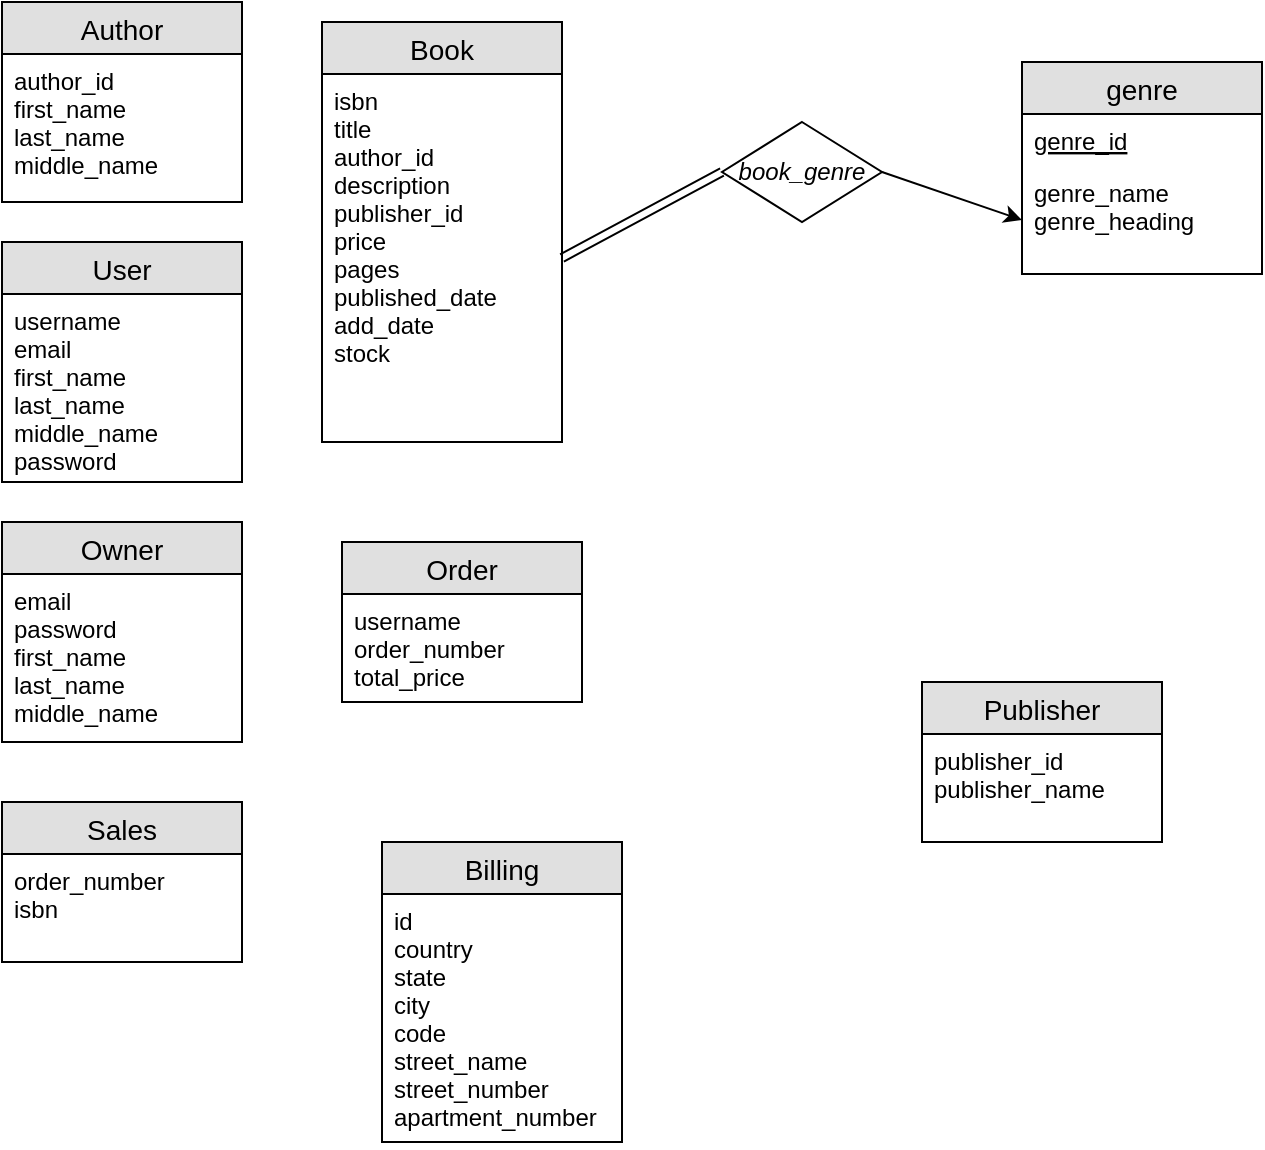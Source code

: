 <mxfile version="12.7.9" type="device"><diagram id="4tEYAnC1mhWH7zsCXLk8" name="Page-1"><mxGraphModel dx="786" dy="625" grid="1" gridSize="10" guides="1" tooltips="1" connect="1" arrows="1" fold="1" page="1" pageScale="1" pageWidth="850" pageHeight="1100" math="0" shadow="0"><root><mxCell id="0"/><mxCell id="1" parent="0"/><mxCell id="v2aKceaVkKOtC62IMyCD-1" value="Book" style="swimlane;fontStyle=0;childLayout=stackLayout;horizontal=1;startSize=26;fillColor=#e0e0e0;horizontalStack=0;resizeParent=1;resizeParentMax=0;resizeLast=0;collapsible=1;marginBottom=0;swimlaneFillColor=#ffffff;align=center;fontSize=14;" parent="1" vertex="1"><mxGeometry x="180" y="40" width="120" height="210" as="geometry"/></mxCell><mxCell id="v2aKceaVkKOtC62IMyCD-2" value="isbn&#10;title&#10;author_id&#10;description&#10;publisher_id&#10;price&#10;pages&#10;published_date&#10;add_date&#10;stock" style="text;strokeColor=none;fillColor=none;spacingLeft=4;spacingRight=4;overflow=hidden;rotatable=0;points=[[0,0.5],[1,0.5]];portConstraint=eastwest;fontSize=12;" parent="v2aKceaVkKOtC62IMyCD-1" vertex="1"><mxGeometry y="26" width="120" height="184" as="geometry"/></mxCell><mxCell id="VrsxJqO9G6tDZMLgXtTJ-1" value="Author" style="swimlane;fontStyle=0;childLayout=stackLayout;horizontal=1;startSize=26;fillColor=#e0e0e0;horizontalStack=0;resizeParent=1;resizeParentMax=0;resizeLast=0;collapsible=1;marginBottom=0;swimlaneFillColor=#ffffff;align=center;fontSize=14;" parent="1" vertex="1"><mxGeometry x="20" y="30" width="120" height="100" as="geometry"/></mxCell><mxCell id="VrsxJqO9G6tDZMLgXtTJ-2" value="author_id&#10;first_name&#10;last_name&#10;middle_name&#10;" style="text;strokeColor=none;fillColor=none;spacingLeft=4;spacingRight=4;overflow=hidden;rotatable=0;points=[[0,0.5],[1,0.5]];portConstraint=eastwest;fontSize=12;" parent="VrsxJqO9G6tDZMLgXtTJ-1" vertex="1"><mxGeometry y="26" width="120" height="74" as="geometry"/></mxCell><mxCell id="9rsnlHbPOscB6aK65YCK-1" value="User" style="swimlane;fontStyle=0;childLayout=stackLayout;horizontal=1;startSize=26;fillColor=#e0e0e0;horizontalStack=0;resizeParent=1;resizeParentMax=0;resizeLast=0;collapsible=1;marginBottom=0;swimlaneFillColor=#ffffff;align=center;fontSize=14;" vertex="1" parent="1"><mxGeometry x="20" y="150" width="120" height="120" as="geometry"/></mxCell><mxCell id="9rsnlHbPOscB6aK65YCK-2" value="username&#10;email&#10;first_name&#10;last_name&#10;middle_name&#10;password&#10;" style="text;strokeColor=none;fillColor=none;spacingLeft=4;spacingRight=4;overflow=hidden;rotatable=0;points=[[0,0.5],[1,0.5]];portConstraint=eastwest;fontSize=12;" vertex="1" parent="9rsnlHbPOscB6aK65YCK-1"><mxGeometry y="26" width="120" height="94" as="geometry"/></mxCell><mxCell id="9rsnlHbPOscB6aK65YCK-3" value="Owner" style="swimlane;fontStyle=0;childLayout=stackLayout;horizontal=1;startSize=26;fillColor=#e0e0e0;horizontalStack=0;resizeParent=1;resizeParentMax=0;resizeLast=0;collapsible=1;marginBottom=0;swimlaneFillColor=#ffffff;align=center;fontSize=14;" vertex="1" parent="1"><mxGeometry x="20" y="290" width="120" height="110" as="geometry"/></mxCell><mxCell id="9rsnlHbPOscB6aK65YCK-4" value="email&#10;password&#10;first_name&#10;last_name&#10;middle_name" style="text;strokeColor=none;fillColor=none;spacingLeft=4;spacingRight=4;overflow=hidden;rotatable=0;points=[[0,0.5],[1,0.5]];portConstraint=eastwest;fontSize=12;" vertex="1" parent="9rsnlHbPOscB6aK65YCK-3"><mxGeometry y="26" width="120" height="84" as="geometry"/></mxCell><mxCell id="9rsnlHbPOscB6aK65YCK-6" value="Order" style="swimlane;fontStyle=0;childLayout=stackLayout;horizontal=1;startSize=26;fillColor=#e0e0e0;horizontalStack=0;resizeParent=1;resizeParentMax=0;resizeLast=0;collapsible=1;marginBottom=0;swimlaneFillColor=#ffffff;align=center;fontSize=14;" vertex="1" parent="1"><mxGeometry x="190" y="300" width="120" height="80" as="geometry"/></mxCell><mxCell id="9rsnlHbPOscB6aK65YCK-7" value="username&#10;order_number&#10;total_price&#10;&#10;" style="text;strokeColor=none;fillColor=none;spacingLeft=4;spacingRight=4;overflow=hidden;rotatable=0;points=[[0,0.5],[1,0.5]];portConstraint=eastwest;fontSize=12;" vertex="1" parent="9rsnlHbPOscB6aK65YCK-6"><mxGeometry y="26" width="120" height="54" as="geometry"/></mxCell><mxCell id="9rsnlHbPOscB6aK65YCK-8" value="Sales" style="swimlane;fontStyle=0;childLayout=stackLayout;horizontal=1;startSize=26;fillColor=#e0e0e0;horizontalStack=0;resizeParent=1;resizeParentMax=0;resizeLast=0;collapsible=1;marginBottom=0;swimlaneFillColor=#ffffff;align=center;fontSize=14;" vertex="1" parent="1"><mxGeometry x="20" y="430" width="120" height="80" as="geometry"/></mxCell><mxCell id="9rsnlHbPOscB6aK65YCK-9" value="order_number&#10;isbn&#10;" style="text;strokeColor=none;fillColor=none;spacingLeft=4;spacingRight=4;overflow=hidden;rotatable=0;points=[[0,0.5],[1,0.5]];portConstraint=eastwest;fontSize=12;" vertex="1" parent="9rsnlHbPOscB6aK65YCK-8"><mxGeometry y="26" width="120" height="54" as="geometry"/></mxCell><mxCell id="9rsnlHbPOscB6aK65YCK-10" value="genre" style="swimlane;fontStyle=0;childLayout=stackLayout;horizontal=1;startSize=26;fillColor=#e0e0e0;horizontalStack=0;resizeParent=1;resizeParentMax=0;resizeLast=0;collapsible=1;marginBottom=0;swimlaneFillColor=#ffffff;align=center;fontSize=14;" vertex="1" parent="1"><mxGeometry x="530" y="60" width="120" height="106" as="geometry"><mxRectangle x="530" y="60" width="70" height="26" as="alternateBounds"/></mxGeometry></mxCell><mxCell id="9rsnlHbPOscB6aK65YCK-42" value="genre_id" style="text;strokeColor=none;fillColor=none;spacingLeft=4;spacingRight=4;overflow=hidden;rotatable=0;points=[[0,0.5],[1,0.5]];portConstraint=eastwest;fontSize=12;fontStyle=4" vertex="1" parent="9rsnlHbPOscB6aK65YCK-10"><mxGeometry y="26" width="120" height="26" as="geometry"/></mxCell><mxCell id="9rsnlHbPOscB6aK65YCK-11" value="genre_name&#10;genre_heading" style="text;strokeColor=none;fillColor=none;spacingLeft=4;spacingRight=4;overflow=hidden;rotatable=0;points=[[0,0.5],[1,0.5]];portConstraint=eastwest;fontSize=12;fontStyle=0" vertex="1" parent="9rsnlHbPOscB6aK65YCK-10"><mxGeometry y="52" width="120" height="54" as="geometry"/></mxCell><mxCell id="9rsnlHbPOscB6aK65YCK-12" value="Publisher" style="swimlane;fontStyle=0;childLayout=stackLayout;horizontal=1;startSize=26;fillColor=#e0e0e0;horizontalStack=0;resizeParent=1;resizeParentMax=0;resizeLast=0;collapsible=1;marginBottom=0;swimlaneFillColor=#ffffff;align=center;fontSize=14;" vertex="1" parent="1"><mxGeometry x="480" y="370" width="120" height="80" as="geometry"/></mxCell><mxCell id="9rsnlHbPOscB6aK65YCK-13" value="publisher_id&#10;publisher_name&#10;" style="text;strokeColor=none;fillColor=none;spacingLeft=4;spacingRight=4;overflow=hidden;rotatable=0;points=[[0,0.5],[1,0.5]];portConstraint=eastwest;fontSize=12;" vertex="1" parent="9rsnlHbPOscB6aK65YCK-12"><mxGeometry y="26" width="120" height="54" as="geometry"/></mxCell><mxCell id="9rsnlHbPOscB6aK65YCK-16" value="Billing" style="swimlane;fontStyle=0;childLayout=stackLayout;horizontal=1;startSize=26;fillColor=#e0e0e0;horizontalStack=0;resizeParent=1;resizeParentMax=0;resizeLast=0;collapsible=1;marginBottom=0;swimlaneFillColor=#ffffff;align=center;fontSize=14;" vertex="1" parent="1"><mxGeometry x="210" y="450" width="120" height="150" as="geometry"/></mxCell><mxCell id="9rsnlHbPOscB6aK65YCK-17" value="id&#10;country&#10;state&#10;city&#10;code&#10;street_name&#10;street_number&#10;apartment_number" style="text;strokeColor=none;fillColor=none;spacingLeft=4;spacingRight=4;overflow=hidden;rotatable=0;points=[[0,0.5],[1,0.5]];portConstraint=eastwest;fontSize=12;" vertex="1" parent="9rsnlHbPOscB6aK65YCK-16"><mxGeometry y="26" width="120" height="124" as="geometry"/></mxCell><mxCell id="9rsnlHbPOscB6aK65YCK-19" value="&lt;i&gt;book_genre&lt;/i&gt;" style="rhombus;whiteSpace=wrap;html=1;" vertex="1" parent="1"><mxGeometry x="380" y="90" width="80" height="50" as="geometry"/></mxCell><mxCell id="9rsnlHbPOscB6aK65YCK-20" value="" style="endArrow=classic;html=1;entryX=0;entryY=0.5;entryDx=0;entryDy=0;exitX=1;exitY=0.5;exitDx=0;exitDy=0;" edge="1" parent="1" source="9rsnlHbPOscB6aK65YCK-19" target="9rsnlHbPOscB6aK65YCK-11"><mxGeometry width="50" height="50" relative="1" as="geometry"><mxPoint x="270" y="270" as="sourcePoint"/><mxPoint x="320" y="220" as="targetPoint"/></mxGeometry></mxCell><mxCell id="9rsnlHbPOscB6aK65YCK-21" value="" style="shape=link;html=1;entryX=0;entryY=0.5;entryDx=0;entryDy=0;exitX=1;exitY=0.5;exitDx=0;exitDy=0;" edge="1" parent="1" source="v2aKceaVkKOtC62IMyCD-2" target="9rsnlHbPOscB6aK65YCK-19"><mxGeometry width="50" height="50" relative="1" as="geometry"><mxPoint x="270" y="270" as="sourcePoint"/><mxPoint x="320" y="220" as="targetPoint"/></mxGeometry></mxCell></root></mxGraphModel></diagram></mxfile>